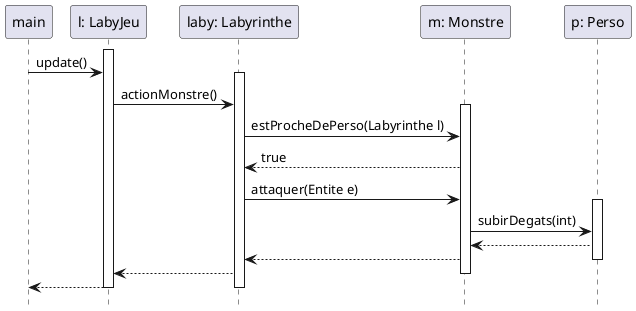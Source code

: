 @startuml
hide footbox

participant "main" as m
participant "l: LabyJeu" as lj
participant "laby: Labyrinthe" as lb
participant "m: Monstre" as ms
participant "p: Perso" as p
activate lj
m -> lj : update()

activate lb
lj -> lb : actionMonstre()
activate ms
lb -> ms : estProcheDePerso(Labyrinthe l)
ms --> lb : true


lb -> ms : attaquer(Entite e)
activate p
ms -> p : subirDegats(int)

p --> ms

ms --> lb
deactivate p

lb --> lj
deactivate ms

lj --> m
deactivate lb
deactivate lj
@enduml